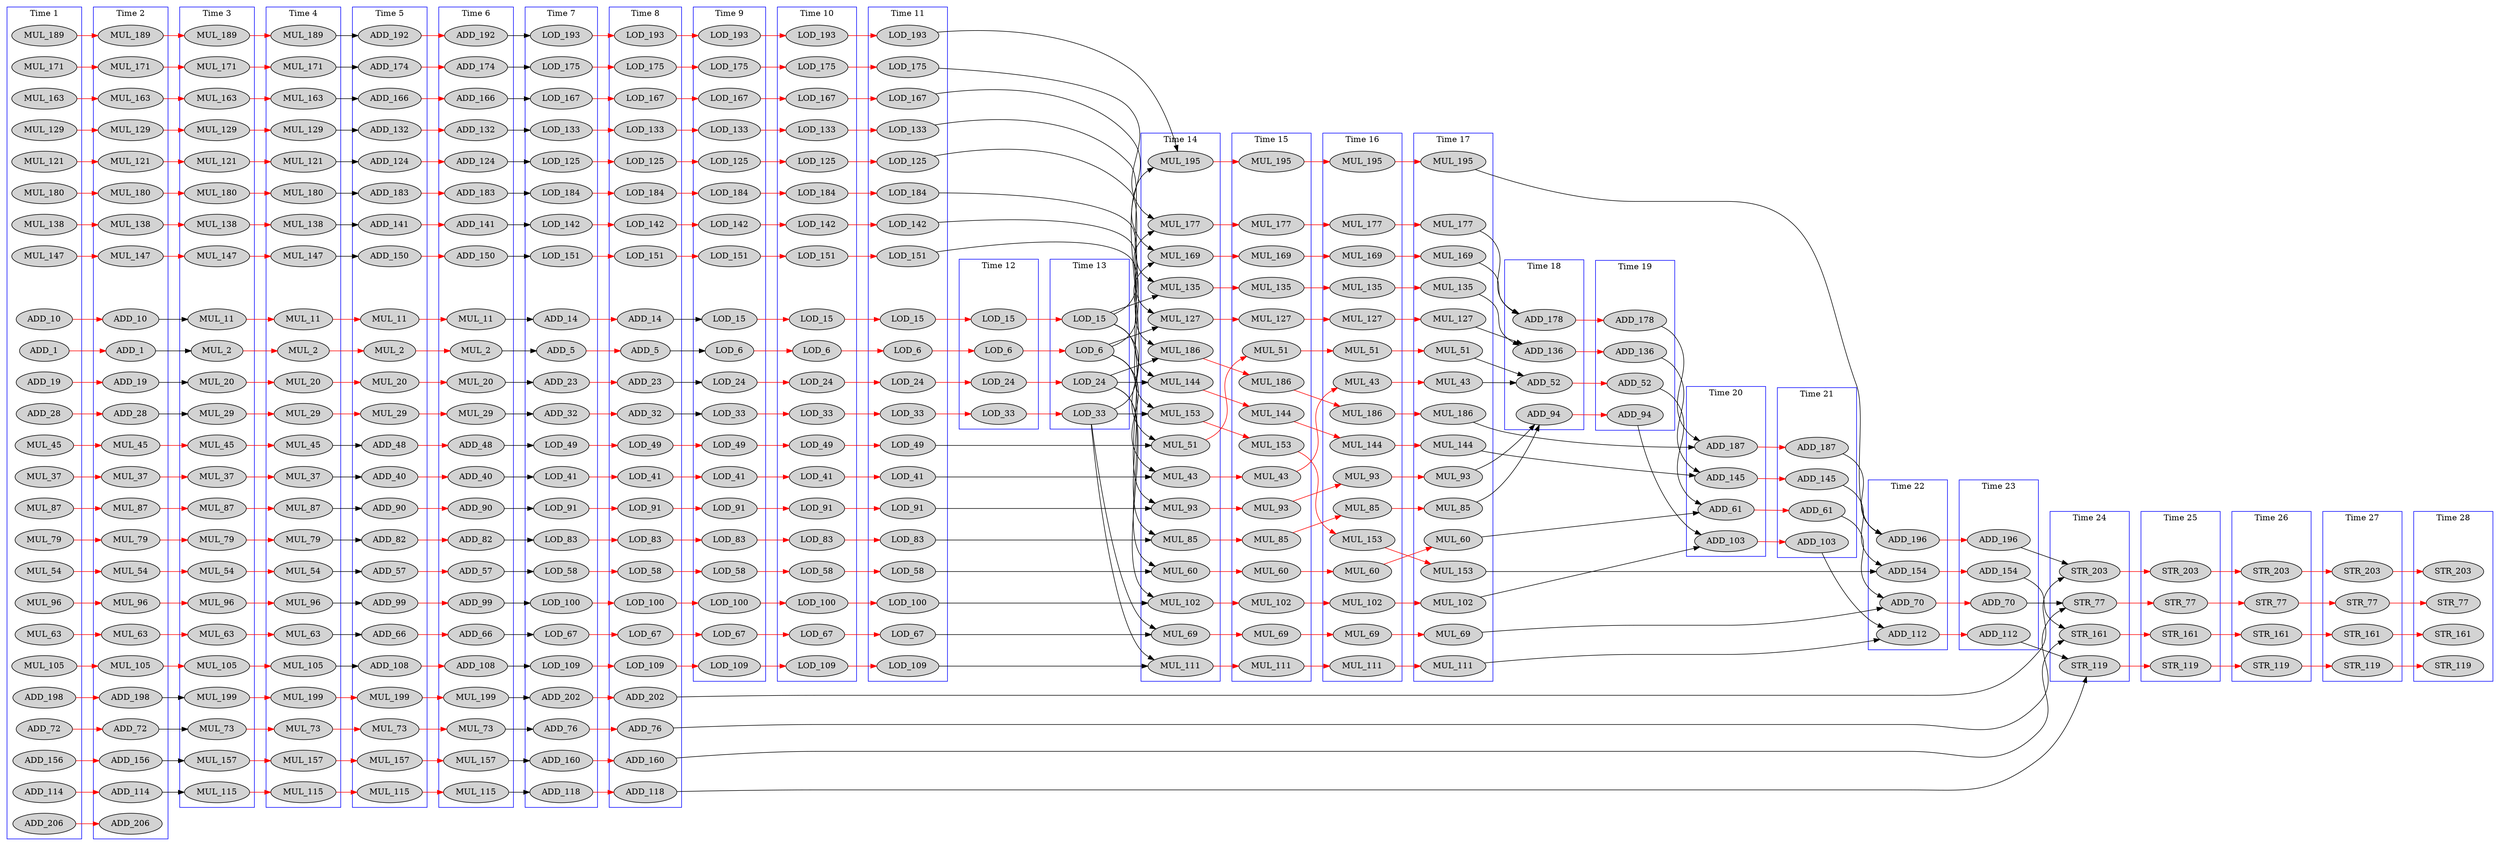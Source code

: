 digraph matmul_dfg__3 {
  rankdir = LR;
  newrank="true"
  subgraph cluster_1 {
    rank=same;
    node [style=filled];
    label = "Time 1";
    color = blue;
    pseudo_1 [style=invis];
    ADD_1_0 [label=ADD_1]
    ADD_10_0 [label=ADD_10]
    ADD_19_0 [label=ADD_19]
    ADD_28_0 [label=ADD_28]
    MUL_37_0 [label=MUL_37]
    MUL_45_0 [label=MUL_45]
    MUL_54_0 [label=MUL_54]
    MUL_63_0 [label=MUL_63]
    ADD_72_0 [label=ADD_72]
    MUL_79_0 [label=MUL_79]
    MUL_87_0 [label=MUL_87]
    MUL_96_0 [label=MUL_96]
    MUL_105_0 [label=MUL_105]
    ADD_114_0 [label=ADD_114]
    MUL_121_0 [label=MUL_121]
    MUL_129_0 [label=MUL_129]
    MUL_138_0 [label=MUL_138]
    MUL_147_0 [label=MUL_147]
    ADD_156_0 [label=ADD_156]
    MUL_163_0 [label=MUL_163]
    MUL_171_0 [label=MUL_171]
    MUL_180_0 [label=MUL_180]
    MUL_189_0 [label=MUL_189]
    ADD_198_0 [label=ADD_198]
    ADD_206_0 [label=ADD_206]
  }
  subgraph cluster_2 {
    rank=same;
    node [style=filled];
    label = "Time 2";
    color = blue;
    pseudo_2 [style=invis];
    ADD_1_1 [label=ADD_1]
    ADD_10_1 [label=ADD_10]
    ADD_19_1 [label=ADD_19]
    ADD_28_1 [label=ADD_28]
    MUL_37_1 [label=MUL_37]
    MUL_45_1 [label=MUL_45]
    MUL_54_1 [label=MUL_54]
    MUL_63_1 [label=MUL_63]
    ADD_72_1 [label=ADD_72]
    MUL_79_1 [label=MUL_79]
    MUL_87_1 [label=MUL_87]
    MUL_96_1 [label=MUL_96]
    MUL_105_1 [label=MUL_105]
    ADD_114_1 [label=ADD_114]
    MUL_121_1 [label=MUL_121]
    MUL_129_1 [label=MUL_129]
    MUL_138_1 [label=MUL_138]
    MUL_147_1 [label=MUL_147]
    ADD_156_1 [label=ADD_156]
    MUL_163_1 [label=MUL_163]
    MUL_171_1 [label=MUL_171]
    MUL_180_1 [label=MUL_180]
    MUL_189_1 [label=MUL_189]
    ADD_198_1 [label=ADD_198]
    ADD_206_1 [label=ADD_206]
  }
  subgraph cluster_3 {
    rank=same;
    node [style=filled];
    label = "Time 3";
    color = blue;
    pseudo_3 [style=invis];
    MUL_2_0 [label=MUL_2]
    MUL_11_0 [label=MUL_11]
    MUL_20_0 [label=MUL_20]
    MUL_29_0 [label=MUL_29]
    MUL_37_2 [label=MUL_37]
    MUL_45_2 [label=MUL_45]
    MUL_54_2 [label=MUL_54]
    MUL_63_2 [label=MUL_63]
    MUL_73_0 [label=MUL_73]
    MUL_79_2 [label=MUL_79]
    MUL_87_2 [label=MUL_87]
    MUL_96_2 [label=MUL_96]
    MUL_105_2 [label=MUL_105]
    MUL_115_0 [label=MUL_115]
    MUL_121_2 [label=MUL_121]
    MUL_129_2 [label=MUL_129]
    MUL_138_2 [label=MUL_138]
    MUL_147_2 [label=MUL_147]
    MUL_157_0 [label=MUL_157]
    MUL_163_2 [label=MUL_163]
    MUL_171_2 [label=MUL_171]
    MUL_180_2 [label=MUL_180]
    MUL_189_2 [label=MUL_189]
    MUL_199_0 [label=MUL_199]
  }
  subgraph cluster_4 {
    rank=same;
    node [style=filled];
    label = "Time 4";
    color = blue;
    pseudo_4 [style=invis];
    MUL_2_1 [label=MUL_2]
    MUL_11_1 [label=MUL_11]
    MUL_20_1 [label=MUL_20]
    MUL_29_1 [label=MUL_29]
    MUL_37_3 [label=MUL_37]
    MUL_45_3 [label=MUL_45]
    MUL_54_3 [label=MUL_54]
    MUL_63_3 [label=MUL_63]
    MUL_73_1 [label=MUL_73]
    MUL_79_3 [label=MUL_79]
    MUL_87_3 [label=MUL_87]
    MUL_96_3 [label=MUL_96]
    MUL_105_3 [label=MUL_105]
    MUL_115_1 [label=MUL_115]
    MUL_121_3 [label=MUL_121]
    MUL_129_3 [label=MUL_129]
    MUL_138_3 [label=MUL_138]
    MUL_147_3 [label=MUL_147]
    MUL_157_1 [label=MUL_157]
    MUL_163_3 [label=MUL_163]
    MUL_171_3 [label=MUL_171]
    MUL_180_3 [label=MUL_180]
    MUL_189_3 [label=MUL_189]
    MUL_199_1 [label=MUL_199]
  }
  subgraph cluster_5 {
    rank=same;
    node [style=filled];
    label = "Time 5";
    color = blue;
    pseudo_5 [style=invis];
    MUL_2_2 [label=MUL_2]
    MUL_11_2 [label=MUL_11]
    MUL_20_2 [label=MUL_20]
    MUL_29_2 [label=MUL_29]
    ADD_40_0 [label=ADD_40]
    ADD_48_0 [label=ADD_48]
    ADD_57_0 [label=ADD_57]
    ADD_66_0 [label=ADD_66]
    MUL_73_2 [label=MUL_73]
    ADD_82_0 [label=ADD_82]
    ADD_90_0 [label=ADD_90]
    ADD_99_0 [label=ADD_99]
    ADD_108_0 [label=ADD_108]
    MUL_115_2 [label=MUL_115]
    ADD_124_0 [label=ADD_124]
    ADD_132_0 [label=ADD_132]
    ADD_141_0 [label=ADD_141]
    ADD_150_0 [label=ADD_150]
    MUL_157_2 [label=MUL_157]
    ADD_166_0 [label=ADD_166]
    ADD_174_0 [label=ADD_174]
    ADD_183_0 [label=ADD_183]
    ADD_192_0 [label=ADD_192]
    MUL_199_2 [label=MUL_199]
  }
  subgraph cluster_6 {
    rank=same;
    node [style=filled];
    label = "Time 6";
    color = blue;
    pseudo_6 [style=invis];
    MUL_2_3 [label=MUL_2]
    MUL_11_3 [label=MUL_11]
    MUL_20_3 [label=MUL_20]
    MUL_29_3 [label=MUL_29]
    ADD_40_1 [label=ADD_40]
    ADD_48_1 [label=ADD_48]
    ADD_57_1 [label=ADD_57]
    ADD_66_1 [label=ADD_66]
    MUL_73_3 [label=MUL_73]
    ADD_82_1 [label=ADD_82]
    ADD_90_1 [label=ADD_90]
    ADD_99_1 [label=ADD_99]
    ADD_108_1 [label=ADD_108]
    MUL_115_3 [label=MUL_115]
    ADD_124_1 [label=ADD_124]
    ADD_132_1 [label=ADD_132]
    ADD_141_1 [label=ADD_141]
    ADD_150_1 [label=ADD_150]
    MUL_157_3 [label=MUL_157]
    ADD_166_1 [label=ADD_166]
    ADD_174_1 [label=ADD_174]
    ADD_183_1 [label=ADD_183]
    ADD_192_1 [label=ADD_192]
    MUL_199_3 [label=MUL_199]
  }
  subgraph cluster_7 {
    rank=same;
    node [style=filled];
    label = "Time 7";
    color = blue;
    pseudo_7 [style=invis];
    ADD_5_0 [label=ADD_5]
    ADD_14_0 [label=ADD_14]
    ADD_23_0 [label=ADD_23]
    ADD_32_0 [label=ADD_32]
    LOD_41_0 [label=LOD_41]
    LOD_49_0 [label=LOD_49]
    LOD_58_0 [label=LOD_58]
    LOD_67_0 [label=LOD_67]
    ADD_76_0 [label=ADD_76]
    LOD_83_0 [label=LOD_83]
    LOD_91_0 [label=LOD_91]
    LOD_100_0 [label=LOD_100]
    LOD_109_0 [label=LOD_109]
    ADD_118_0 [label=ADD_118]
    LOD_125_0 [label=LOD_125]
    LOD_133_0 [label=LOD_133]
    LOD_142_0 [label=LOD_142]
    LOD_151_0 [label=LOD_151]
    ADD_160_0 [label=ADD_160]
    LOD_167_0 [label=LOD_167]
    LOD_175_0 [label=LOD_175]
    LOD_184_0 [label=LOD_184]
    LOD_193_0 [label=LOD_193]
    ADD_202_0 [label=ADD_202]
  }
  subgraph cluster_8 {
    rank=same;
    node [style=filled];
    label = "Time 8";
    color = blue;
    pseudo_8 [style=invis];
    ADD_5_1 [label=ADD_5]
    ADD_14_1 [label=ADD_14]
    ADD_23_1 [label=ADD_23]
    ADD_32_1 [label=ADD_32]
    LOD_41_1 [label=LOD_41]
    LOD_49_1 [label=LOD_49]
    LOD_58_1 [label=LOD_58]
    LOD_67_1 [label=LOD_67]
    ADD_76_1 [label=ADD_76]
    LOD_83_1 [label=LOD_83]
    LOD_91_1 [label=LOD_91]
    LOD_100_1 [label=LOD_100]
    LOD_109_1 [label=LOD_109]
    ADD_118_1 [label=ADD_118]
    LOD_125_1 [label=LOD_125]
    LOD_133_1 [label=LOD_133]
    LOD_142_1 [label=LOD_142]
    LOD_151_1 [label=LOD_151]
    ADD_160_1 [label=ADD_160]
    LOD_167_1 [label=LOD_167]
    LOD_175_1 [label=LOD_175]
    LOD_184_1 [label=LOD_184]
    LOD_193_1 [label=LOD_193]
    ADD_202_1 [label=ADD_202]
  }
  subgraph cluster_9 {
    rank=same;
    node [style=filled];
    label = "Time 9";
    color = blue;
    pseudo_9 [style=invis];
    LOD_6_0 [label=LOD_6]
    LOD_15_0 [label=LOD_15]
    LOD_24_0 [label=LOD_24]
    LOD_33_0 [label=LOD_33]
    LOD_41_2 [label=LOD_41]
    LOD_49_2 [label=LOD_49]
    LOD_58_2 [label=LOD_58]
    LOD_67_2 [label=LOD_67]
    LOD_83_2 [label=LOD_83]
    LOD_91_2 [label=LOD_91]
    LOD_100_2 [label=LOD_100]
    LOD_109_2 [label=LOD_109]
    LOD_125_2 [label=LOD_125]
    LOD_133_2 [label=LOD_133]
    LOD_142_2 [label=LOD_142]
    LOD_151_2 [label=LOD_151]
    LOD_167_2 [label=LOD_167]
    LOD_175_2 [label=LOD_175]
    LOD_184_2 [label=LOD_184]
    LOD_193_2 [label=LOD_193]
  }
  subgraph cluster_10 {
    rank=same;
    node [style=filled];
    label = "Time 10";
    color = blue;
    pseudo_10 [style=invis];
    LOD_6_1 [label=LOD_6]
    LOD_15_1 [label=LOD_15]
    LOD_24_1 [label=LOD_24]
    LOD_33_1 [label=LOD_33]
    LOD_41_3 [label=LOD_41]
    LOD_49_3 [label=LOD_49]
    LOD_58_3 [label=LOD_58]
    LOD_67_3 [label=LOD_67]
    LOD_83_3 [label=LOD_83]
    LOD_91_3 [label=LOD_91]
    LOD_100_3 [label=LOD_100]
    LOD_109_3 [label=LOD_109]
    LOD_125_3 [label=LOD_125]
    LOD_133_3 [label=LOD_133]
    LOD_142_3 [label=LOD_142]
    LOD_151_3 [label=LOD_151]
    LOD_167_3 [label=LOD_167]
    LOD_175_3 [label=LOD_175]
    LOD_184_3 [label=LOD_184]
    LOD_193_3 [label=LOD_193]
  }
  subgraph cluster_11 {
    rank=same;
    node [style=filled];
    label = "Time 11";
    color = blue;
    pseudo_11 [style=invis];
    LOD_6_2 [label=LOD_6]
    LOD_15_2 [label=LOD_15]
    LOD_24_2 [label=LOD_24]
    LOD_33_2 [label=LOD_33]
    LOD_41_4 [label=LOD_41]
    LOD_49_4 [label=LOD_49]
    LOD_58_4 [label=LOD_58]
    LOD_67_4 [label=LOD_67]
    LOD_83_4 [label=LOD_83]
    LOD_91_4 [label=LOD_91]
    LOD_100_4 [label=LOD_100]
    LOD_109_4 [label=LOD_109]
    LOD_125_4 [label=LOD_125]
    LOD_133_4 [label=LOD_133]
    LOD_142_4 [label=LOD_142]
    LOD_151_4 [label=LOD_151]
    LOD_167_4 [label=LOD_167]
    LOD_175_4 [label=LOD_175]
    LOD_184_4 [label=LOD_184]
    LOD_193_4 [label=LOD_193]
  }
  subgraph cluster_12 {
    rank=same;
    node [style=filled];
    label = "Time 12";
    color = blue;
    pseudo_12 [style=invis];
    LOD_6_3 [label=LOD_6]
    LOD_15_3 [label=LOD_15]
    LOD_24_3 [label=LOD_24]
    LOD_33_3 [label=LOD_33]
  }
  subgraph cluster_13 {
    rank=same;
    node [style=filled];
    label = "Time 13";
    color = blue;
    pseudo_13 [style=invis];
    LOD_6_4 [label=LOD_6]
    LOD_15_4 [label=LOD_15]
    LOD_24_4 [label=LOD_24]
    LOD_33_4 [label=LOD_33]
  }
  subgraph cluster_14 {
    rank=same;
    node [style=filled];
    label = "Time 14";
    color = blue;
    pseudo_14 [style=invis];
    MUL_43_0 [label=MUL_43]
    MUL_51_0 [label=MUL_51]
    MUL_60_0 [label=MUL_60]
    MUL_69_0 [label=MUL_69]
    MUL_85_0 [label=MUL_85]
    MUL_93_0 [label=MUL_93]
    MUL_102_0 [label=MUL_102]
    MUL_111_0 [label=MUL_111]
    MUL_127_0 [label=MUL_127]
    MUL_135_0 [label=MUL_135]
    MUL_144_0 [label=MUL_144]
    MUL_153_0 [label=MUL_153]
    MUL_169_0 [label=MUL_169]
    MUL_177_0 [label=MUL_177]
    MUL_186_0 [label=MUL_186]
    MUL_195_0 [label=MUL_195]
  }
  subgraph cluster_15 {
    rank=same;
    node [style=filled];
    label = "Time 15";
    color = blue;
    pseudo_15 [style=invis];
    MUL_43_1 [label=MUL_43]
    MUL_51_1 [label=MUL_51]
    MUL_60_1 [label=MUL_60]
    MUL_69_1 [label=MUL_69]
    MUL_85_1 [label=MUL_85]
    MUL_93_1 [label=MUL_93]
    MUL_102_1 [label=MUL_102]
    MUL_111_1 [label=MUL_111]
    MUL_127_1 [label=MUL_127]
    MUL_135_1 [label=MUL_135]
    MUL_144_1 [label=MUL_144]
    MUL_153_1 [label=MUL_153]
    MUL_169_1 [label=MUL_169]
    MUL_177_1 [label=MUL_177]
    MUL_186_1 [label=MUL_186]
    MUL_195_1 [label=MUL_195]
  }
  subgraph cluster_16 {
    rank=same;
    node [style=filled];
    label = "Time 16";
    color = blue;
    pseudo_16 [style=invis];
    MUL_43_2 [label=MUL_43]
    MUL_51_2 [label=MUL_51]
    MUL_60_2 [label=MUL_60]
    MUL_69_2 [label=MUL_69]
    MUL_85_2 [label=MUL_85]
    MUL_93_2 [label=MUL_93]
    MUL_102_2 [label=MUL_102]
    MUL_111_2 [label=MUL_111]
    MUL_127_2 [label=MUL_127]
    MUL_135_2 [label=MUL_135]
    MUL_144_2 [label=MUL_144]
    MUL_153_2 [label=MUL_153]
    MUL_169_2 [label=MUL_169]
    MUL_177_2 [label=MUL_177]
    MUL_186_2 [label=MUL_186]
    MUL_195_2 [label=MUL_195]
  }
  subgraph cluster_17 {
    rank=same;
    node [style=filled];
    label = "Time 17";
    color = blue;
    pseudo_17 [style=invis];
    MUL_43_3 [label=MUL_43]
    MUL_51_3 [label=MUL_51]
    MUL_60_3 [label=MUL_60]
    MUL_69_3 [label=MUL_69]
    MUL_85_3 [label=MUL_85]
    MUL_93_3 [label=MUL_93]
    MUL_102_3 [label=MUL_102]
    MUL_111_3 [label=MUL_111]
    MUL_127_3 [label=MUL_127]
    MUL_135_3 [label=MUL_135]
    MUL_144_3 [label=MUL_144]
    MUL_153_3 [label=MUL_153]
    MUL_169_3 [label=MUL_169]
    MUL_177_3 [label=MUL_177]
    MUL_186_3 [label=MUL_186]
    MUL_195_3 [label=MUL_195]
  }
  subgraph cluster_18 {
    rank=same;
    node [style=filled];
    label = "Time 18";
    color = blue;
    pseudo_18 [style=invis];
    ADD_52_0 [label=ADD_52]
    ADD_94_0 [label=ADD_94]
    ADD_136_0 [label=ADD_136]
    ADD_178_0 [label=ADD_178]
  }
  subgraph cluster_19 {
    rank=same;
    node [style=filled];
    label = "Time 19";
    color = blue;
    pseudo_19 [style=invis];
    ADD_52_1 [label=ADD_52]
    ADD_94_1 [label=ADD_94]
    ADD_136_1 [label=ADD_136]
    ADD_178_1 [label=ADD_178]
  }
  subgraph cluster_20 {
    rank=same;
    node [style=filled];
    label = "Time 20";
    color = blue;
    pseudo_20 [style=invis];
    ADD_61_0 [label=ADD_61]
    ADD_103_0 [label=ADD_103]
    ADD_145_0 [label=ADD_145]
    ADD_187_0 [label=ADD_187]
  }
  subgraph cluster_21 {
    rank=same;
    node [style=filled];
    label = "Time 21";
    color = blue;
    pseudo_21 [style=invis];
    ADD_61_1 [label=ADD_61]
    ADD_103_1 [label=ADD_103]
    ADD_145_1 [label=ADD_145]
    ADD_187_1 [label=ADD_187]
  }
  subgraph cluster_22 {
    rank=same;
    node [style=filled];
    label = "Time 22";
    color = blue;
    pseudo_22 [style=invis];
    ADD_70_0 [label=ADD_70]
    ADD_112_0 [label=ADD_112]
    ADD_154_0 [label=ADD_154]
    ADD_196_0 [label=ADD_196]
  }
  subgraph cluster_23 {
    rank=same;
    node [style=filled];
    label = "Time 23";
    color = blue;
    pseudo_23 [style=invis];
    ADD_70_1 [label=ADD_70]
    ADD_112_1 [label=ADD_112]
    ADD_154_1 [label=ADD_154]
    ADD_196_1 [label=ADD_196]
  }
  subgraph cluster_24 {
    rank=same;
    node [style=filled];
    label = "Time 24";
    color = blue;
    pseudo_24 [style=invis];
    STR_77_0 [label=STR_77]
    STR_119_0 [label=STR_119]
    STR_161_0 [label=STR_161]
    STR_203_0 [label=STR_203]
  }
  subgraph cluster_25 {
    rank=same;
    node [style=filled];
    label = "Time 25";
    color = blue;
    pseudo_25 [style=invis];
    STR_77_1 [label=STR_77]
    STR_119_1 [label=STR_119]
    STR_161_1 [label=STR_161]
    STR_203_1 [label=STR_203]
  }
  subgraph cluster_26 {
    rank=same;
    node [style=filled];
    label = "Time 26";
    color = blue;
    pseudo_26 [style=invis];
    STR_77_2 [label=STR_77]
    STR_119_2 [label=STR_119]
    STR_161_2 [label=STR_161]
    STR_203_2 [label=STR_203]
  }
  subgraph cluster_27 {
    rank=same;
    node [style=filled];
    label = "Time 27";
    color = blue;
    pseudo_27 [style=invis];
    STR_77_3 [label=STR_77]
    STR_119_3 [label=STR_119]
    STR_161_3 [label=STR_161]
    STR_203_3 [label=STR_203]
  }
  subgraph cluster_28 {
    rank=same;
    node [style=filled];
    label = "Time 28";
    color = blue;
    pseudo_28 [style=invis];
    STR_77_4 [label=STR_77]
    STR_119_4 [label=STR_119]
    STR_161_4 [label=STR_161]
    STR_203_4 [label=STR_203]
  }
    pseudo_1->pseudo_2 [style=invis];
    pseudo_2->pseudo_3 [style=invis];
    pseudo_3->pseudo_4 [style=invis];
    pseudo_4->pseudo_5 [style=invis];
    pseudo_5->pseudo_6 [style=invis];
    pseudo_6->pseudo_7 [style=invis];
    pseudo_7->pseudo_8 [style=invis];
    pseudo_8->pseudo_9 [style=invis];
    pseudo_9->pseudo_10 [style=invis];
    pseudo_10->pseudo_11 [style=invis];
    pseudo_11->pseudo_12 [style=invis];
    pseudo_12->pseudo_13 [style=invis];
    pseudo_13->pseudo_14 [style=invis];
    pseudo_14->pseudo_15 [style=invis];
    pseudo_15->pseudo_16 [style=invis];
    pseudo_16->pseudo_17 [style=invis];
    pseudo_17->pseudo_18 [style=invis];
    pseudo_18->pseudo_19 [style=invis];
    pseudo_19->pseudo_20 [style=invis];
    pseudo_20->pseudo_21 [style=invis];
    pseudo_21->pseudo_22 [style=invis];
    pseudo_22->pseudo_23 [style=invis];
    pseudo_23->pseudo_24 [style=invis];
    pseudo_24->pseudo_25 [style=invis];
    pseudo_25->pseudo_26 [style=invis];
    pseudo_26->pseudo_27 [style=invis];
    pseudo_27->pseudo_28 [style=invis];
    ADD_1_0 -> ADD_1_1 [color=red];
    MUL_2_0 -> MUL_2_1 [color=red];
    MUL_2_1 -> MUL_2_2 [color=red];
    MUL_2_2 -> MUL_2_3 [color=red];
    ADD_5_0 -> ADD_5_1 [color=red];
    LOD_6_0 -> LOD_6_1 [color=red];
    LOD_6_1 -> LOD_6_2 [color=red];
    LOD_6_2 -> LOD_6_3 [color=red];
    LOD_6_3 -> LOD_6_4 [color=red];
    ADD_10_0 -> ADD_10_1 [color=red];
    MUL_11_0 -> MUL_11_1 [color=red];
    MUL_11_1 -> MUL_11_2 [color=red];
    MUL_11_2 -> MUL_11_3 [color=red];
    ADD_14_0 -> ADD_14_1 [color=red];
    LOD_15_0 -> LOD_15_1 [color=red];
    LOD_15_1 -> LOD_15_2 [color=red];
    LOD_15_2 -> LOD_15_3 [color=red];
    LOD_15_3 -> LOD_15_4 [color=red];
    ADD_19_0 -> ADD_19_1 [color=red];
    MUL_20_0 -> MUL_20_1 [color=red];
    MUL_20_1 -> MUL_20_2 [color=red];
    MUL_20_2 -> MUL_20_3 [color=red];
    ADD_23_0 -> ADD_23_1 [color=red];
    LOD_24_0 -> LOD_24_1 [color=red];
    LOD_24_1 -> LOD_24_2 [color=red];
    LOD_24_2 -> LOD_24_3 [color=red];
    LOD_24_3 -> LOD_24_4 [color=red];
    ADD_28_0 -> ADD_28_1 [color=red];
    MUL_29_0 -> MUL_29_1 [color=red];
    MUL_29_1 -> MUL_29_2 [color=red];
    MUL_29_2 -> MUL_29_3 [color=red];
    ADD_32_0 -> ADD_32_1 [color=red];
    LOD_33_0 -> LOD_33_1 [color=red];
    LOD_33_1 -> LOD_33_2 [color=red];
    LOD_33_2 -> LOD_33_3 [color=red];
    LOD_33_3 -> LOD_33_4 [color=red];
    MUL_37_0 -> MUL_37_1 [color=red];
    MUL_37_1 -> MUL_37_2 [color=red];
    MUL_37_2 -> MUL_37_3 [color=red];
    ADD_40_0 -> ADD_40_1 [color=red];
    LOD_41_0 -> LOD_41_1 [color=red];
    LOD_41_1 -> LOD_41_2 [color=red];
    LOD_41_2 -> LOD_41_3 [color=red];
    LOD_41_3 -> LOD_41_4 [color=red];
    MUL_43_0 -> MUL_43_1 [color=red];
    MUL_43_1 -> MUL_43_2 [color=red];
    MUL_43_2 -> MUL_43_3 [color=red];
    MUL_45_0 -> MUL_45_1 [color=red];
    MUL_45_1 -> MUL_45_2 [color=red];
    MUL_45_2 -> MUL_45_3 [color=red];
    ADD_48_0 -> ADD_48_1 [color=red];
    LOD_49_0 -> LOD_49_1 [color=red];
    LOD_49_1 -> LOD_49_2 [color=red];
    LOD_49_2 -> LOD_49_3 [color=red];
    LOD_49_3 -> LOD_49_4 [color=red];
    MUL_51_0 -> MUL_51_1 [color=red];
    MUL_51_1 -> MUL_51_2 [color=red];
    MUL_51_2 -> MUL_51_3 [color=red];
    ADD_52_0 -> ADD_52_1 [color=red];
    MUL_54_0 -> MUL_54_1 [color=red];
    MUL_54_1 -> MUL_54_2 [color=red];
    MUL_54_2 -> MUL_54_3 [color=red];
    ADD_57_0 -> ADD_57_1 [color=red];
    LOD_58_0 -> LOD_58_1 [color=red];
    LOD_58_1 -> LOD_58_2 [color=red];
    LOD_58_2 -> LOD_58_3 [color=red];
    LOD_58_3 -> LOD_58_4 [color=red];
    MUL_60_0 -> MUL_60_1 [color=red];
    MUL_60_1 -> MUL_60_2 [color=red];
    MUL_60_2 -> MUL_60_3 [color=red];
    ADD_61_0 -> ADD_61_1 [color=red];
    MUL_63_0 -> MUL_63_1 [color=red];
    MUL_63_1 -> MUL_63_2 [color=red];
    MUL_63_2 -> MUL_63_3 [color=red];
    ADD_66_0 -> ADD_66_1 [color=red];
    LOD_67_0 -> LOD_67_1 [color=red];
    LOD_67_1 -> LOD_67_2 [color=red];
    LOD_67_2 -> LOD_67_3 [color=red];
    LOD_67_3 -> LOD_67_4 [color=red];
    MUL_69_0 -> MUL_69_1 [color=red];
    MUL_69_1 -> MUL_69_2 [color=red];
    MUL_69_2 -> MUL_69_3 [color=red];
    ADD_70_0 -> ADD_70_1 [color=red];
    ADD_72_0 -> ADD_72_1 [color=red];
    MUL_73_0 -> MUL_73_1 [color=red];
    MUL_73_1 -> MUL_73_2 [color=red];
    MUL_73_2 -> MUL_73_3 [color=red];
    ADD_76_0 -> ADD_76_1 [color=red];
    STR_77_0 -> STR_77_1 [color=red];
    STR_77_1 -> STR_77_2 [color=red];
    STR_77_2 -> STR_77_3 [color=red];
    STR_77_3 -> STR_77_4 [color=red];
    MUL_79_0 -> MUL_79_1 [color=red];
    MUL_79_1 -> MUL_79_2 [color=red];
    MUL_79_2 -> MUL_79_3 [color=red];
    ADD_82_0 -> ADD_82_1 [color=red];
    LOD_83_0 -> LOD_83_1 [color=red];
    LOD_83_1 -> LOD_83_2 [color=red];
    LOD_83_2 -> LOD_83_3 [color=red];
    LOD_83_3 -> LOD_83_4 [color=red];
    MUL_85_0 -> MUL_85_1 [color=red];
    MUL_85_1 -> MUL_85_2 [color=red];
    MUL_85_2 -> MUL_85_3 [color=red];
    MUL_87_0 -> MUL_87_1 [color=red];
    MUL_87_1 -> MUL_87_2 [color=red];
    MUL_87_2 -> MUL_87_3 [color=red];
    ADD_90_0 -> ADD_90_1 [color=red];
    LOD_91_0 -> LOD_91_1 [color=red];
    LOD_91_1 -> LOD_91_2 [color=red];
    LOD_91_2 -> LOD_91_3 [color=red];
    LOD_91_3 -> LOD_91_4 [color=red];
    MUL_93_0 -> MUL_93_1 [color=red];
    MUL_93_1 -> MUL_93_2 [color=red];
    MUL_93_2 -> MUL_93_3 [color=red];
    ADD_94_0 -> ADD_94_1 [color=red];
    MUL_96_0 -> MUL_96_1 [color=red];
    MUL_96_1 -> MUL_96_2 [color=red];
    MUL_96_2 -> MUL_96_3 [color=red];
    ADD_99_0 -> ADD_99_1 [color=red];
    LOD_100_0 -> LOD_100_1 [color=red];
    LOD_100_1 -> LOD_100_2 [color=red];
    LOD_100_2 -> LOD_100_3 [color=red];
    LOD_100_3 -> LOD_100_4 [color=red];
    MUL_102_0 -> MUL_102_1 [color=red];
    MUL_102_1 -> MUL_102_2 [color=red];
    MUL_102_2 -> MUL_102_3 [color=red];
    ADD_103_0 -> ADD_103_1 [color=red];
    MUL_105_0 -> MUL_105_1 [color=red];
    MUL_105_1 -> MUL_105_2 [color=red];
    MUL_105_2 -> MUL_105_3 [color=red];
    ADD_108_0 -> ADD_108_1 [color=red];
    LOD_109_0 -> LOD_109_1 [color=red];
    LOD_109_1 -> LOD_109_2 [color=red];
    LOD_109_2 -> LOD_109_3 [color=red];
    LOD_109_3 -> LOD_109_4 [color=red];
    MUL_111_0 -> MUL_111_1 [color=red];
    MUL_111_1 -> MUL_111_2 [color=red];
    MUL_111_2 -> MUL_111_3 [color=red];
    ADD_112_0 -> ADD_112_1 [color=red];
    ADD_114_0 -> ADD_114_1 [color=red];
    MUL_115_0 -> MUL_115_1 [color=red];
    MUL_115_1 -> MUL_115_2 [color=red];
    MUL_115_2 -> MUL_115_3 [color=red];
    ADD_118_0 -> ADD_118_1 [color=red];
    STR_119_0 -> STR_119_1 [color=red];
    STR_119_1 -> STR_119_2 [color=red];
    STR_119_2 -> STR_119_3 [color=red];
    STR_119_3 -> STR_119_4 [color=red];
    MUL_121_0 -> MUL_121_1 [color=red];
    MUL_121_1 -> MUL_121_2 [color=red];
    MUL_121_2 -> MUL_121_3 [color=red];
    ADD_124_0 -> ADD_124_1 [color=red];
    LOD_125_0 -> LOD_125_1 [color=red];
    LOD_125_1 -> LOD_125_2 [color=red];
    LOD_125_2 -> LOD_125_3 [color=red];
    LOD_125_3 -> LOD_125_4 [color=red];
    MUL_127_0 -> MUL_127_1 [color=red];
    MUL_127_1 -> MUL_127_2 [color=red];
    MUL_127_2 -> MUL_127_3 [color=red];
    MUL_129_0 -> MUL_129_1 [color=red];
    MUL_129_1 -> MUL_129_2 [color=red];
    MUL_129_2 -> MUL_129_3 [color=red];
    ADD_132_0 -> ADD_132_1 [color=red];
    LOD_133_0 -> LOD_133_1 [color=red];
    LOD_133_1 -> LOD_133_2 [color=red];
    LOD_133_2 -> LOD_133_3 [color=red];
    LOD_133_3 -> LOD_133_4 [color=red];
    MUL_135_0 -> MUL_135_1 [color=red];
    MUL_135_1 -> MUL_135_2 [color=red];
    MUL_135_2 -> MUL_135_3 [color=red];
    ADD_136_0 -> ADD_136_1 [color=red];
    MUL_138_0 -> MUL_138_1 [color=red];
    MUL_138_1 -> MUL_138_2 [color=red];
    MUL_138_2 -> MUL_138_3 [color=red];
    ADD_141_0 -> ADD_141_1 [color=red];
    LOD_142_0 -> LOD_142_1 [color=red];
    LOD_142_1 -> LOD_142_2 [color=red];
    LOD_142_2 -> LOD_142_3 [color=red];
    LOD_142_3 -> LOD_142_4 [color=red];
    MUL_144_0 -> MUL_144_1 [color=red];
    MUL_144_1 -> MUL_144_2 [color=red];
    MUL_144_2 -> MUL_144_3 [color=red];
    ADD_145_0 -> ADD_145_1 [color=red];
    MUL_147_0 -> MUL_147_1 [color=red];
    MUL_147_1 -> MUL_147_2 [color=red];
    MUL_147_2 -> MUL_147_3 [color=red];
    ADD_150_0 -> ADD_150_1 [color=red];
    LOD_151_0 -> LOD_151_1 [color=red];
    LOD_151_1 -> LOD_151_2 [color=red];
    LOD_151_2 -> LOD_151_3 [color=red];
    LOD_151_3 -> LOD_151_4 [color=red];
    MUL_153_0 -> MUL_153_1 [color=red];
    MUL_153_1 -> MUL_153_2 [color=red];
    MUL_153_2 -> MUL_153_3 [color=red];
    ADD_154_0 -> ADD_154_1 [color=red];
    ADD_156_0 -> ADD_156_1 [color=red];
    MUL_157_0 -> MUL_157_1 [color=red];
    MUL_157_1 -> MUL_157_2 [color=red];
    MUL_157_2 -> MUL_157_3 [color=red];
    ADD_160_0 -> ADD_160_1 [color=red];
    STR_161_0 -> STR_161_1 [color=red];
    STR_161_1 -> STR_161_2 [color=red];
    STR_161_2 -> STR_161_3 [color=red];
    STR_161_3 -> STR_161_4 [color=red];
    MUL_163_0 -> MUL_163_1 [color=red];
    MUL_163_1 -> MUL_163_2 [color=red];
    MUL_163_2 -> MUL_163_3 [color=red];
    ADD_166_0 -> ADD_166_1 [color=red];
    LOD_167_0 -> LOD_167_1 [color=red];
    LOD_167_1 -> LOD_167_2 [color=red];
    LOD_167_2 -> LOD_167_3 [color=red];
    LOD_167_3 -> LOD_167_4 [color=red];
    MUL_169_0 -> MUL_169_1 [color=red];
    MUL_169_1 -> MUL_169_2 [color=red];
    MUL_169_2 -> MUL_169_3 [color=red];
    MUL_171_0 -> MUL_171_1 [color=red];
    MUL_171_1 -> MUL_171_2 [color=red];
    MUL_171_2 -> MUL_171_3 [color=red];
    ADD_174_0 -> ADD_174_1 [color=red];
    LOD_175_0 -> LOD_175_1 [color=red];
    LOD_175_1 -> LOD_175_2 [color=red];
    LOD_175_2 -> LOD_175_3 [color=red];
    LOD_175_3 -> LOD_175_4 [color=red];
    MUL_177_0 -> MUL_177_1 [color=red];
    MUL_177_1 -> MUL_177_2 [color=red];
    MUL_177_2 -> MUL_177_3 [color=red];
    ADD_178_0 -> ADD_178_1 [color=red];
    MUL_180_0 -> MUL_180_1 [color=red];
    MUL_180_1 -> MUL_180_2 [color=red];
    MUL_180_2 -> MUL_180_3 [color=red];
    ADD_183_0 -> ADD_183_1 [color=red];
    LOD_184_0 -> LOD_184_1 [color=red];
    LOD_184_1 -> LOD_184_2 [color=red];
    LOD_184_2 -> LOD_184_3 [color=red];
    LOD_184_3 -> LOD_184_4 [color=red];
    MUL_186_0 -> MUL_186_1 [color=red];
    MUL_186_1 -> MUL_186_2 [color=red];
    MUL_186_2 -> MUL_186_3 [color=red];
    ADD_187_0 -> ADD_187_1 [color=red];
    MUL_189_0 -> MUL_189_1 [color=red];
    MUL_189_1 -> MUL_189_2 [color=red];
    MUL_189_2 -> MUL_189_3 [color=red];
    ADD_192_0 -> ADD_192_1 [color=red];
    LOD_193_0 -> LOD_193_1 [color=red];
    LOD_193_1 -> LOD_193_2 [color=red];
    LOD_193_2 -> LOD_193_3 [color=red];
    LOD_193_3 -> LOD_193_4 [color=red];
    MUL_195_0 -> MUL_195_1 [color=red];
    MUL_195_1 -> MUL_195_2 [color=red];
    MUL_195_2 -> MUL_195_3 [color=red];
    ADD_196_0 -> ADD_196_1 [color=red];
    ADD_198_0 -> ADD_198_1 [color=red];
    MUL_199_0 -> MUL_199_1 [color=red];
    MUL_199_1 -> MUL_199_2 [color=red];
    MUL_199_2 -> MUL_199_3 [color=red];
    ADD_202_0 -> ADD_202_1 [color=red];
    STR_203_0 -> STR_203_1 [color=red];
    STR_203_1 -> STR_203_2 [color=red];
    STR_203_2 -> STR_203_3 [color=red];
    STR_203_3 -> STR_203_4 [color=red];
    ADD_206_0 -> ADD_206_1 [color=red];
    ADD_1_1 -> MUL_2_0 [ name = 1 ];
    MUL_2_3 -> ADD_5_0 [ name = 2 ];
    ADD_5_1 -> LOD_6_0 [ name = 3 ];
    LOD_6_4 -> MUL_43_0 [ name = 4 ];
    LOD_6_4 -> MUL_85_0 [ name = 5 ];
    LOD_6_4 -> MUL_127_0 [ name = 6 ];
    LOD_6_4 -> MUL_169_0 [ name = 7 ];
    ADD_10_1 -> MUL_11_0 [ name = 9 ];
    MUL_11_3 -> ADD_14_0 [ name = 10 ];
    ADD_14_1 -> LOD_15_0 [ name = 11 ];
    LOD_15_4 -> MUL_51_0 [ name = 12 ];
    LOD_15_4 -> MUL_93_0 [ name = 13 ];
    LOD_15_4 -> MUL_135_0 [ name = 14 ];
    LOD_15_4 -> MUL_177_0 [ name = 15 ];
    ADD_19_1 -> MUL_20_0 [ name = 17 ];
    MUL_20_3 -> ADD_23_0 [ name = 18 ];
    ADD_23_1 -> LOD_24_0 [ name = 19 ];
    LOD_24_4 -> MUL_60_0 [ name = 20 ];
    LOD_24_4 -> MUL_102_0 [ name = 21 ];
    LOD_24_4 -> MUL_144_0 [ name = 22 ];
    LOD_24_4 -> MUL_186_0 [ name = 23 ];
    ADD_28_1 -> MUL_29_0 [ name = 25 ];
    MUL_29_3 -> ADD_32_0 [ name = 26 ];
    ADD_32_1 -> LOD_33_0 [ name = 27 ];
    LOD_33_4 -> MUL_69_0 [ name = 28 ];
    LOD_33_4 -> MUL_111_0 [ name = 29 ];
    LOD_33_4 -> MUL_153_0 [ name = 30 ];
    LOD_33_4 -> MUL_195_0 [ name = 31 ];
    MUL_37_3 -> ADD_40_0 [ name = 33 ];
    ADD_40_1 -> LOD_41_0 [ name = 34 ];
    LOD_41_4 -> MUL_43_0 [ name = 35 ];
    MUL_43_3 -> ADD_52_0 [ name = 36 ];
    MUL_45_3 -> ADD_48_0 [ name = 38 ];
    ADD_48_1 -> LOD_49_0 [ name = 39 ];
    LOD_49_4 -> MUL_51_0 [ name = 40 ];
    MUL_51_3 -> ADD_52_0 [ name = 41 ];
    ADD_52_1 -> ADD_61_0 [ name = 42 ];
    MUL_54_3 -> ADD_57_0 [ name = 44 ];
    ADD_57_1 -> LOD_58_0 [ name = 45 ];
    LOD_58_4 -> MUL_60_0 [ name = 46 ];
    MUL_60_3 -> ADD_61_0 [ name = 47 ];
    ADD_61_1 -> ADD_70_0 [ name = 48 ];
    MUL_63_3 -> ADD_66_0 [ name = 50 ];
    ADD_66_1 -> LOD_67_0 [ name = 51 ];
    LOD_67_4 -> MUL_69_0 [ name = 52 ];
    MUL_69_3 -> ADD_70_0 [ name = 53 ];
    ADD_70_1 -> STR_77_0 [ name = 54 ];
    ADD_72_1 -> MUL_73_0 [ name = 56 ];
    MUL_73_3 -> ADD_76_0 [ name = 57 ];
    ADD_76_1 -> STR_77_0 [ name = 58 ];
    MUL_79_3 -> ADD_82_0 [ name = 60 ];
    ADD_82_1 -> LOD_83_0 [ name = 61 ];
    LOD_83_4 -> MUL_85_0 [ name = 62 ];
    MUL_85_3 -> ADD_94_0 [ name = 63 ];
    MUL_87_3 -> ADD_90_0 [ name = 65 ];
    ADD_90_1 -> LOD_91_0 [ name = 66 ];
    LOD_91_4 -> MUL_93_0 [ name = 67 ];
    MUL_93_3 -> ADD_94_0 [ name = 68 ];
    ADD_94_1 -> ADD_103_0 [ name = 69 ];
    MUL_96_3 -> ADD_99_0 [ name = 71 ];
    ADD_99_1 -> LOD_100_0 [ name = 72 ];
    LOD_100_4 -> MUL_102_0 [ name = 73 ];
    MUL_102_3 -> ADD_103_0 [ name = 74 ];
    ADD_103_1 -> ADD_112_0 [ name = 75 ];
    MUL_105_3 -> ADD_108_0 [ name = 77 ];
    ADD_108_1 -> LOD_109_0 [ name = 78 ];
    LOD_109_4 -> MUL_111_0 [ name = 79 ];
    MUL_111_3 -> ADD_112_0 [ name = 80 ];
    ADD_112_1 -> STR_119_0 [ name = 81 ];
    ADD_114_1 -> MUL_115_0 [ name = 83 ];
    MUL_115_3 -> ADD_118_0 [ name = 84 ];
    ADD_118_1 -> STR_119_0 [ name = 85 ];
    MUL_121_3 -> ADD_124_0 [ name = 87 ];
    ADD_124_1 -> LOD_125_0 [ name = 88 ];
    LOD_125_4 -> MUL_127_0 [ name = 89 ];
    MUL_127_3 -> ADD_136_0 [ name = 90 ];
    MUL_129_3 -> ADD_132_0 [ name = 92 ];
    ADD_132_1 -> LOD_133_0 [ name = 93 ];
    LOD_133_4 -> MUL_135_0 [ name = 94 ];
    MUL_135_3 -> ADD_136_0 [ name = 95 ];
    ADD_136_1 -> ADD_145_0 [ name = 96 ];
    MUL_138_3 -> ADD_141_0 [ name = 98 ];
    ADD_141_1 -> LOD_142_0 [ name = 99 ];
    LOD_142_4 -> MUL_144_0 [ name = 100 ];
    MUL_144_3 -> ADD_145_0 [ name = 101 ];
    ADD_145_1 -> ADD_154_0 [ name = 102 ];
    MUL_147_3 -> ADD_150_0 [ name = 104 ];
    ADD_150_1 -> LOD_151_0 [ name = 105 ];
    LOD_151_4 -> MUL_153_0 [ name = 106 ];
    MUL_153_3 -> ADD_154_0 [ name = 107 ];
    ADD_154_1 -> STR_161_0 [ name = 108 ];
    ADD_156_1 -> MUL_157_0 [ name = 110 ];
    MUL_157_3 -> ADD_160_0 [ name = 111 ];
    ADD_160_1 -> STR_161_0 [ name = 112 ];
    MUL_163_3 -> ADD_166_0 [ name = 114 ];
    ADD_166_1 -> LOD_167_0 [ name = 115 ];
    LOD_167_4 -> MUL_169_0 [ name = 116 ];
    MUL_169_3 -> ADD_178_0 [ name = 117 ];
    MUL_171_3 -> ADD_174_0 [ name = 119 ];
    ADD_174_1 -> LOD_175_0 [ name = 120 ];
    LOD_175_4 -> MUL_177_0 [ name = 121 ];
    MUL_177_3 -> ADD_178_0 [ name = 122 ];
    ADD_178_1 -> ADD_187_0 [ name = 123 ];
    MUL_180_3 -> ADD_183_0 [ name = 125 ];
    ADD_183_1 -> LOD_184_0 [ name = 126 ];
    LOD_184_4 -> MUL_186_0 [ name = 127 ];
    MUL_186_3 -> ADD_187_0 [ name = 128 ];
    ADD_187_1 -> ADD_196_0 [ name = 129 ];
    MUL_189_3 -> ADD_192_0 [ name = 131 ];
    ADD_192_1 -> LOD_193_0 [ name = 132 ];
    LOD_193_4 -> MUL_195_0 [ name = 133 ];
    MUL_195_3 -> ADD_196_0 [ name = 134 ];
    ADD_196_1 -> STR_203_0 [ name = 135 ];
    ADD_198_1 -> MUL_199_0 [ name = 137 ];
    MUL_199_3 -> ADD_202_0 [ name = 138 ];
    ADD_202_1 -> STR_203_0 [ name = 139 ];
}